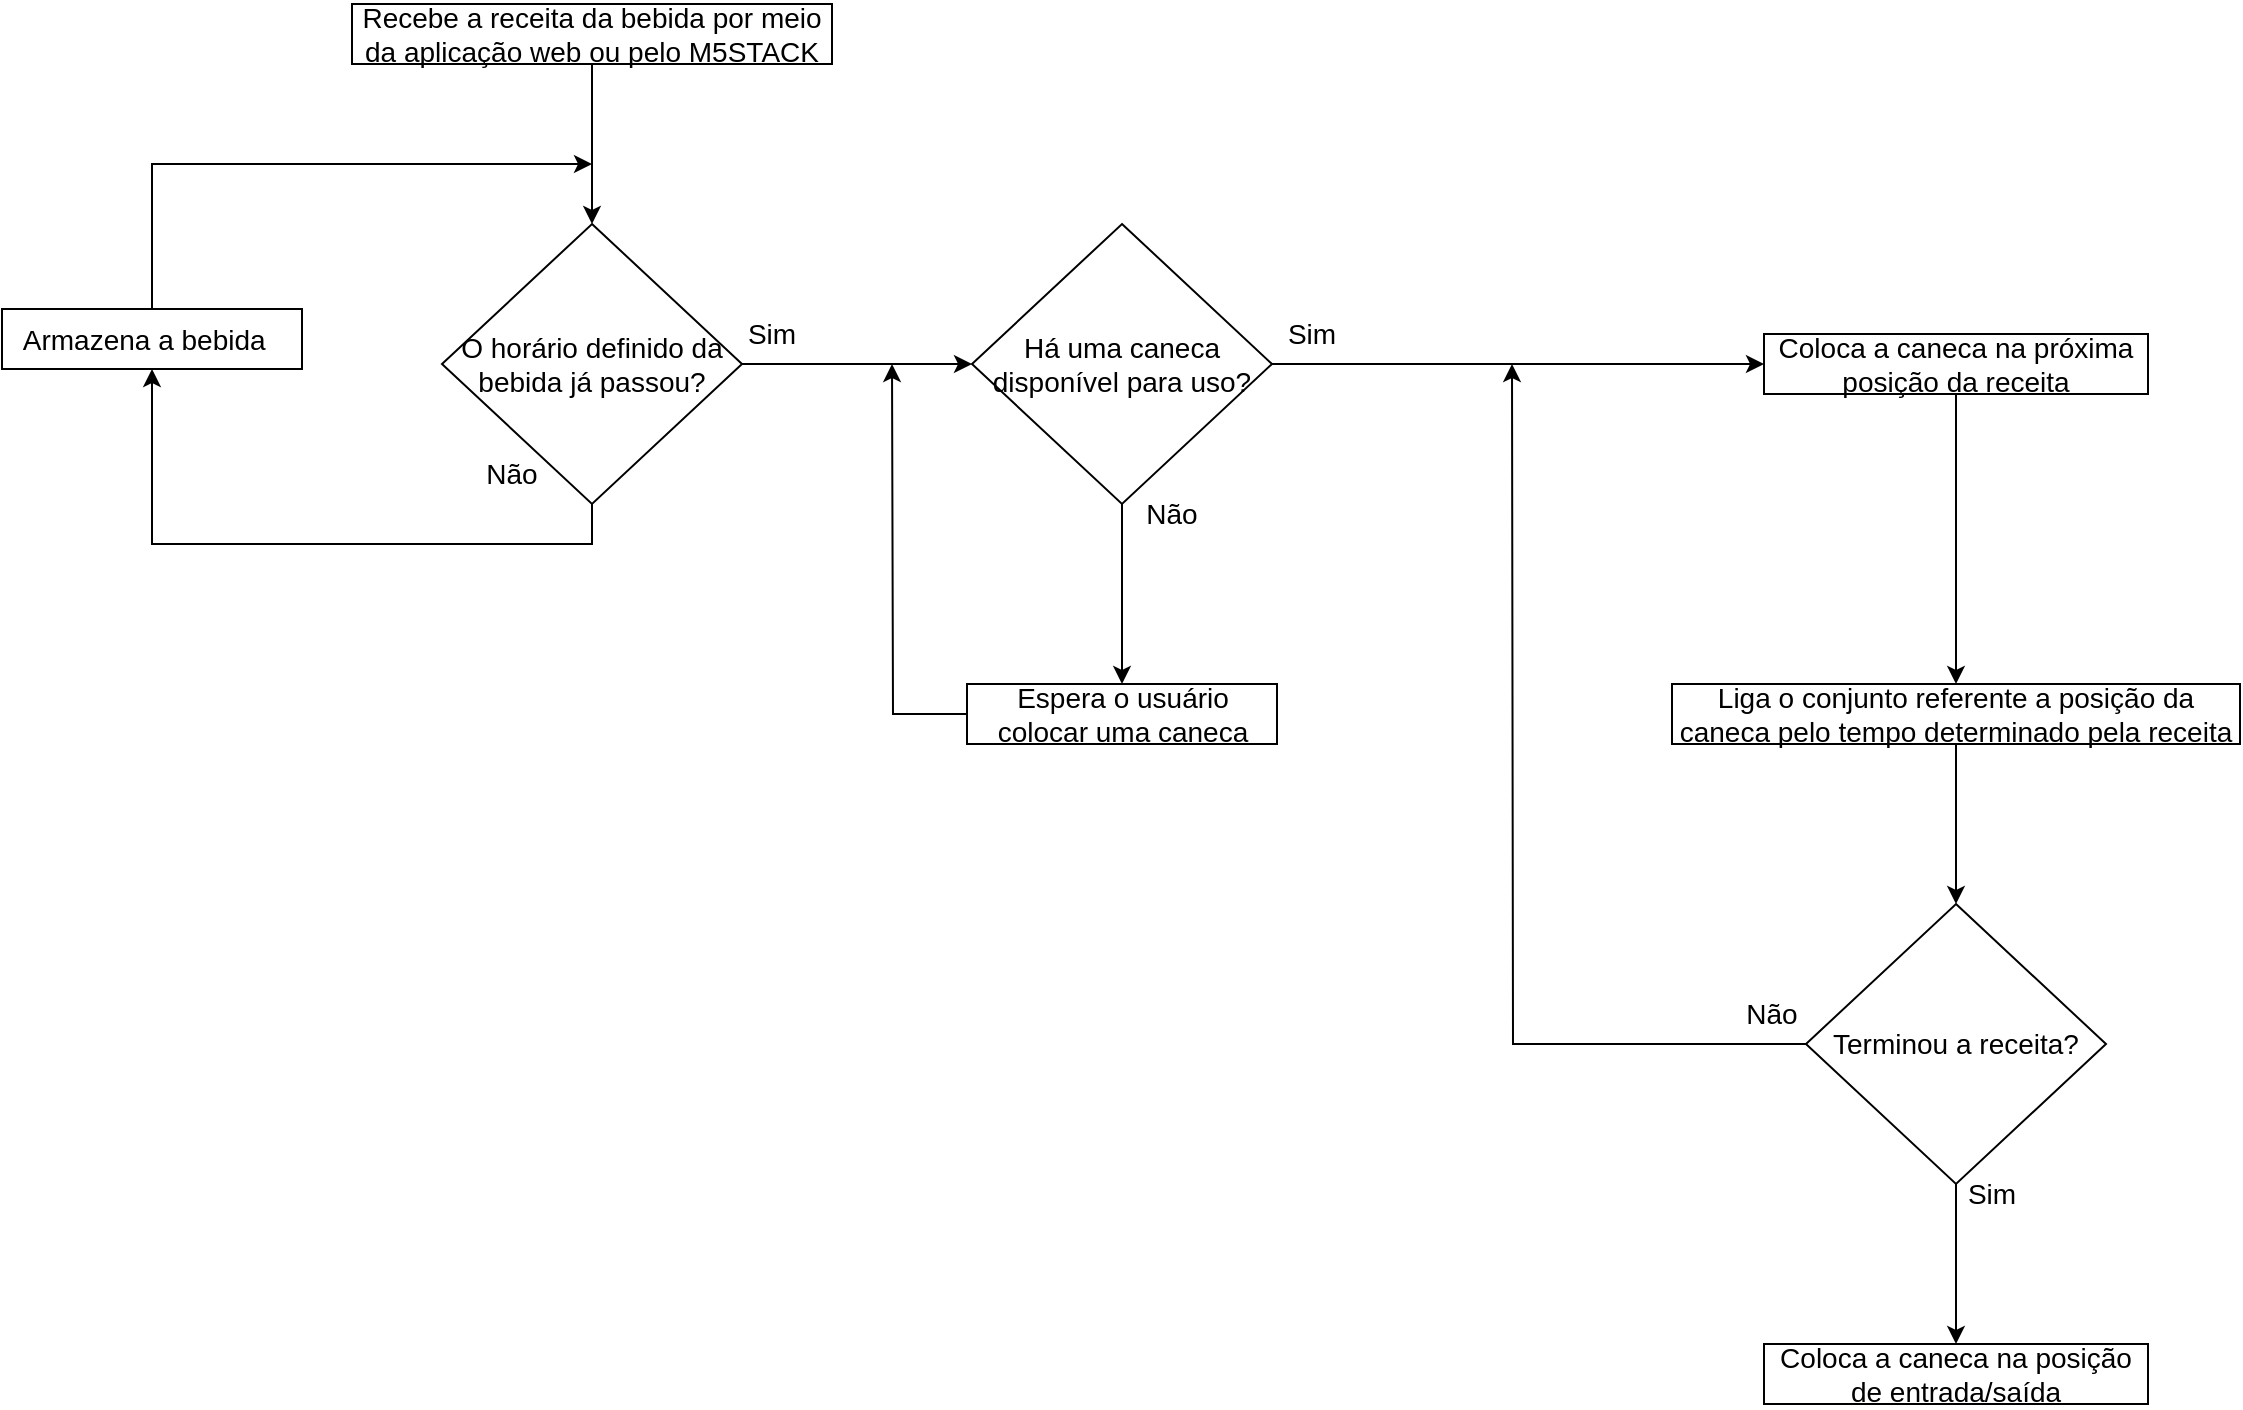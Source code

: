 <mxfile version="21.1.6" type="device">
  <diagram name="Página-1" id="iUuWERn9lVjpPv_fqiZB">
    <mxGraphModel dx="2901" dy="796" grid="1" gridSize="10" guides="1" tooltips="1" connect="1" arrows="1" fold="1" page="1" pageScale="1" pageWidth="827" pageHeight="1169" math="0" shadow="0">
      <root>
        <mxCell id="0" />
        <mxCell id="1" parent="0" />
        <mxCell id="cQyTdW3mTSxmYef8ahg1-3" value="" style="edgeStyle=orthogonalEdgeStyle;rounded=0;orthogonalLoop=1;jettySize=auto;html=1;fontSize=14;" edge="1" parent="1" source="cQyTdW3mTSxmYef8ahg1-1" target="cQyTdW3mTSxmYef8ahg1-2">
          <mxGeometry relative="1" as="geometry" />
        </mxCell>
        <mxCell id="cQyTdW3mTSxmYef8ahg1-1" value="Recebe a receita da bebida por meio da aplicação web ou pelo M5STACK" style="rounded=0;whiteSpace=wrap;html=1;horizontal=1;verticalAlign=middle;fontSize=14;" vertex="1" parent="1">
          <mxGeometry x="-190" y="20" width="240" height="30" as="geometry" />
        </mxCell>
        <mxCell id="cQyTdW3mTSxmYef8ahg1-7" style="edgeStyle=orthogonalEdgeStyle;rounded=0;orthogonalLoop=1;jettySize=auto;html=1;exitX=0.5;exitY=1;exitDx=0;exitDy=0;entryX=0.5;entryY=1;entryDx=0;entryDy=0;fontSize=14;" edge="1" parent="1" source="cQyTdW3mTSxmYef8ahg1-2" target="cQyTdW3mTSxmYef8ahg1-6">
          <mxGeometry relative="1" as="geometry" />
        </mxCell>
        <mxCell id="cQyTdW3mTSxmYef8ahg1-11" value="" style="edgeStyle=orthogonalEdgeStyle;rounded=0;orthogonalLoop=1;jettySize=auto;html=1;fontSize=14;" edge="1" parent="1" source="cQyTdW3mTSxmYef8ahg1-2" target="cQyTdW3mTSxmYef8ahg1-10">
          <mxGeometry relative="1" as="geometry" />
        </mxCell>
        <mxCell id="cQyTdW3mTSxmYef8ahg1-2" value="O horário definido da bebida já passou?" style="rhombus;whiteSpace=wrap;html=1;fontSize=14;" vertex="1" parent="1">
          <mxGeometry x="-145" y="130" width="150" height="140" as="geometry" />
        </mxCell>
        <mxCell id="cQyTdW3mTSxmYef8ahg1-5" value="Não" style="text;html=1;strokeColor=none;fillColor=none;align=center;verticalAlign=middle;whiteSpace=wrap;rounded=0;fontSize=14;" vertex="1" parent="1">
          <mxGeometry x="-140" y="240" width="60" height="30" as="geometry" />
        </mxCell>
        <mxCell id="cQyTdW3mTSxmYef8ahg1-9" style="edgeStyle=orthogonalEdgeStyle;rounded=0;orthogonalLoop=1;jettySize=auto;html=1;exitX=0.5;exitY=0;exitDx=0;exitDy=0;fontSize=14;" edge="1" parent="1" source="cQyTdW3mTSxmYef8ahg1-6">
          <mxGeometry relative="1" as="geometry">
            <mxPoint x="-70" y="100" as="targetPoint" />
            <Array as="points">
              <mxPoint x="-290" y="100" />
            </Array>
          </mxGeometry>
        </mxCell>
        <mxCell id="cQyTdW3mTSxmYef8ahg1-6" value="Armazena a bebida&amp;nbsp;&amp;nbsp;" style="rounded=0;whiteSpace=wrap;html=1;horizontal=1;verticalAlign=middle;fontSize=14;" vertex="1" parent="1">
          <mxGeometry x="-365" y="172.5" width="150" height="30" as="geometry" />
        </mxCell>
        <mxCell id="cQyTdW3mTSxmYef8ahg1-14" value="" style="edgeStyle=orthogonalEdgeStyle;rounded=0;orthogonalLoop=1;jettySize=auto;html=1;" edge="1" parent="1" source="cQyTdW3mTSxmYef8ahg1-10" target="cQyTdW3mTSxmYef8ahg1-13">
          <mxGeometry relative="1" as="geometry" />
        </mxCell>
        <mxCell id="cQyTdW3mTSxmYef8ahg1-18" style="edgeStyle=orthogonalEdgeStyle;rounded=0;orthogonalLoop=1;jettySize=auto;html=1;exitX=1;exitY=0.5;exitDx=0;exitDy=0;entryX=0;entryY=0.5;entryDx=0;entryDy=0;" edge="1" parent="1" source="cQyTdW3mTSxmYef8ahg1-10" target="cQyTdW3mTSxmYef8ahg1-17">
          <mxGeometry relative="1" as="geometry" />
        </mxCell>
        <mxCell id="cQyTdW3mTSxmYef8ahg1-10" value="Há uma caneca &lt;br style=&quot;font-size: 14px;&quot;&gt;disponível para uso?" style="rhombus;whiteSpace=wrap;html=1;fontSize=14;" vertex="1" parent="1">
          <mxGeometry x="120" y="130" width="150" height="140" as="geometry" />
        </mxCell>
        <mxCell id="cQyTdW3mTSxmYef8ahg1-12" value="Sim" style="text;html=1;strokeColor=none;fillColor=none;align=center;verticalAlign=middle;whiteSpace=wrap;rounded=0;fontSize=14;" vertex="1" parent="1">
          <mxGeometry x="-10" y="170" width="60" height="30" as="geometry" />
        </mxCell>
        <mxCell id="cQyTdW3mTSxmYef8ahg1-15" style="edgeStyle=orthogonalEdgeStyle;rounded=0;orthogonalLoop=1;jettySize=auto;html=1;exitX=0;exitY=0.5;exitDx=0;exitDy=0;" edge="1" parent="1" source="cQyTdW3mTSxmYef8ahg1-13">
          <mxGeometry relative="1" as="geometry">
            <mxPoint x="80" y="200" as="targetPoint" />
          </mxGeometry>
        </mxCell>
        <mxCell id="cQyTdW3mTSxmYef8ahg1-13" value="Espera o usuário colocar uma caneca" style="rounded=0;whiteSpace=wrap;html=1;fontSize=14;" vertex="1" parent="1">
          <mxGeometry x="117.5" y="360" width="155" height="30" as="geometry" />
        </mxCell>
        <mxCell id="cQyTdW3mTSxmYef8ahg1-16" value="Não" style="text;html=1;strokeColor=none;fillColor=none;align=center;verticalAlign=middle;whiteSpace=wrap;rounded=0;fontSize=14;" vertex="1" parent="1">
          <mxGeometry x="190" y="260" width="60" height="30" as="geometry" />
        </mxCell>
        <mxCell id="cQyTdW3mTSxmYef8ahg1-22" style="edgeStyle=orthogonalEdgeStyle;rounded=0;orthogonalLoop=1;jettySize=auto;html=1;exitX=0.5;exitY=1;exitDx=0;exitDy=0;" edge="1" parent="1" source="cQyTdW3mTSxmYef8ahg1-17" target="cQyTdW3mTSxmYef8ahg1-20">
          <mxGeometry relative="1" as="geometry" />
        </mxCell>
        <mxCell id="cQyTdW3mTSxmYef8ahg1-17" value="Coloca a caneca na próxima posição da receita" style="rounded=0;whiteSpace=wrap;html=1;fontSize=14;" vertex="1" parent="1">
          <mxGeometry x="516" y="185" width="192" height="30" as="geometry" />
        </mxCell>
        <mxCell id="cQyTdW3mTSxmYef8ahg1-19" value="Sim" style="text;html=1;strokeColor=none;fillColor=none;align=center;verticalAlign=middle;whiteSpace=wrap;rounded=0;fontSize=14;" vertex="1" parent="1">
          <mxGeometry x="260" y="170" width="60" height="30" as="geometry" />
        </mxCell>
        <mxCell id="cQyTdW3mTSxmYef8ahg1-24" value="" style="edgeStyle=orthogonalEdgeStyle;rounded=0;orthogonalLoop=1;jettySize=auto;html=1;" edge="1" parent="1" source="cQyTdW3mTSxmYef8ahg1-20" target="cQyTdW3mTSxmYef8ahg1-23">
          <mxGeometry relative="1" as="geometry" />
        </mxCell>
        <mxCell id="cQyTdW3mTSxmYef8ahg1-20" value="Liga o conjunto referente a posição da caneca pelo tempo determinado pela receita" style="rounded=0;whiteSpace=wrap;html=1;fontSize=14;" vertex="1" parent="1">
          <mxGeometry x="470" y="360" width="284" height="30" as="geometry" />
        </mxCell>
        <mxCell id="cQyTdW3mTSxmYef8ahg1-25" style="edgeStyle=orthogonalEdgeStyle;rounded=0;orthogonalLoop=1;jettySize=auto;html=1;exitX=0;exitY=0.5;exitDx=0;exitDy=0;" edge="1" parent="1" source="cQyTdW3mTSxmYef8ahg1-23">
          <mxGeometry relative="1" as="geometry">
            <mxPoint x="390" y="200" as="targetPoint" />
          </mxGeometry>
        </mxCell>
        <mxCell id="cQyTdW3mTSxmYef8ahg1-28" value="" style="edgeStyle=orthogonalEdgeStyle;rounded=0;orthogonalLoop=1;jettySize=auto;html=1;" edge="1" parent="1" source="cQyTdW3mTSxmYef8ahg1-23" target="cQyTdW3mTSxmYef8ahg1-27">
          <mxGeometry relative="1" as="geometry" />
        </mxCell>
        <mxCell id="cQyTdW3mTSxmYef8ahg1-23" value="Terminou a receita?" style="rhombus;whiteSpace=wrap;html=1;fontSize=14;" vertex="1" parent="1">
          <mxGeometry x="537" y="470" width="150" height="140" as="geometry" />
        </mxCell>
        <mxCell id="cQyTdW3mTSxmYef8ahg1-26" value="Não" style="text;html=1;strokeColor=none;fillColor=none;align=center;verticalAlign=middle;whiteSpace=wrap;rounded=0;fontSize=14;" vertex="1" parent="1">
          <mxGeometry x="490" y="510" width="60" height="30" as="geometry" />
        </mxCell>
        <mxCell id="cQyTdW3mTSxmYef8ahg1-27" value="Coloca a caneca na posição de entrada/saída" style="rounded=0;whiteSpace=wrap;html=1;fontSize=14;" vertex="1" parent="1">
          <mxGeometry x="516" y="690" width="192" height="30" as="geometry" />
        </mxCell>
        <mxCell id="cQyTdW3mTSxmYef8ahg1-29" value="Sim" style="text;html=1;strokeColor=none;fillColor=none;align=center;verticalAlign=middle;whiteSpace=wrap;rounded=0;fontSize=14;" vertex="1" parent="1">
          <mxGeometry x="600" y="600" width="60" height="30" as="geometry" />
        </mxCell>
      </root>
    </mxGraphModel>
  </diagram>
</mxfile>
